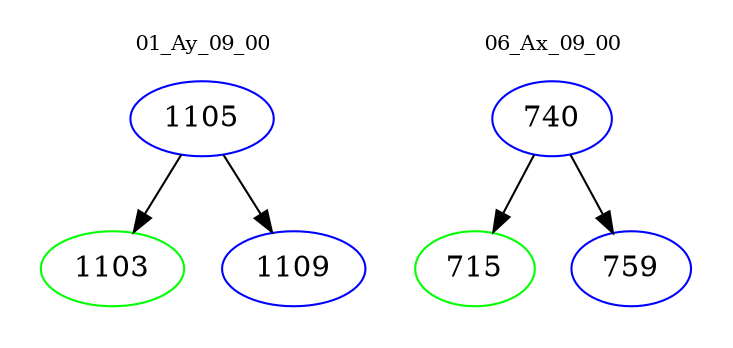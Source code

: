 digraph{
subgraph cluster_0 {
color = white
label = "01_Ay_09_00";
fontsize=10;
T0_1105 [label="1105", color="blue"]
T0_1105 -> T0_1103 [color="black"]
T0_1103 [label="1103", color="green"]
T0_1105 -> T0_1109 [color="black"]
T0_1109 [label="1109", color="blue"]
}
subgraph cluster_1 {
color = white
label = "06_Ax_09_00";
fontsize=10;
T1_740 [label="740", color="blue"]
T1_740 -> T1_715 [color="black"]
T1_715 [label="715", color="green"]
T1_740 -> T1_759 [color="black"]
T1_759 [label="759", color="blue"]
}
}
